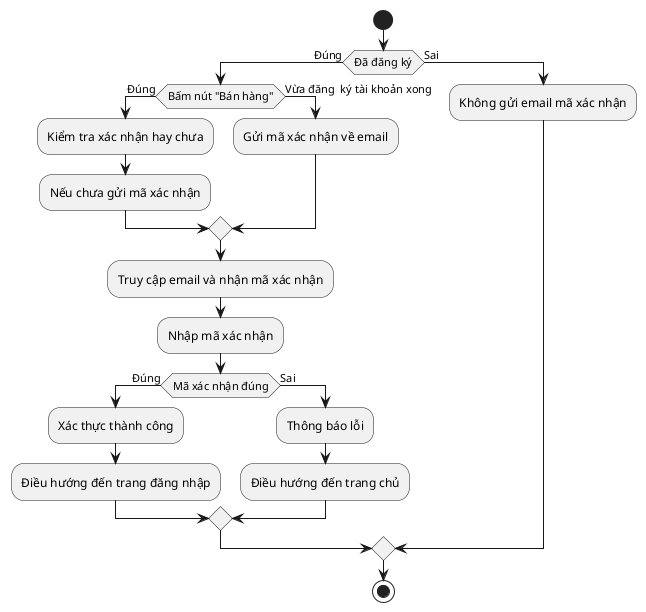 @startuml
start

if (Đã đăng ký) then (Đúng)
    if (Bấm nút "Bán hàng") then (Đúng)
        :Kiểm tra xác nhận hay chưa;
        :Nếu chưa gửi mã xác nhận;
    else (Vừa đăng  ký tài khoản xong)
        :Gửi mã xác nhận về email;
    endif
    :Truy cập email và nhận mã xác nhận;
    :Nhập mã xác nhận;
    if (Mã xác nhận đúng) then (Đúng)
        :Xác thực thành công;
        :Điều hướng đến trang đăng nhập;
    else (Sai)
        :Thông báo lỗi;
        :Điều hướng đến trang chủ;
    endif
else (Sai)
    :Không gửi email mã xác nhận;
endif


stop
@enduml